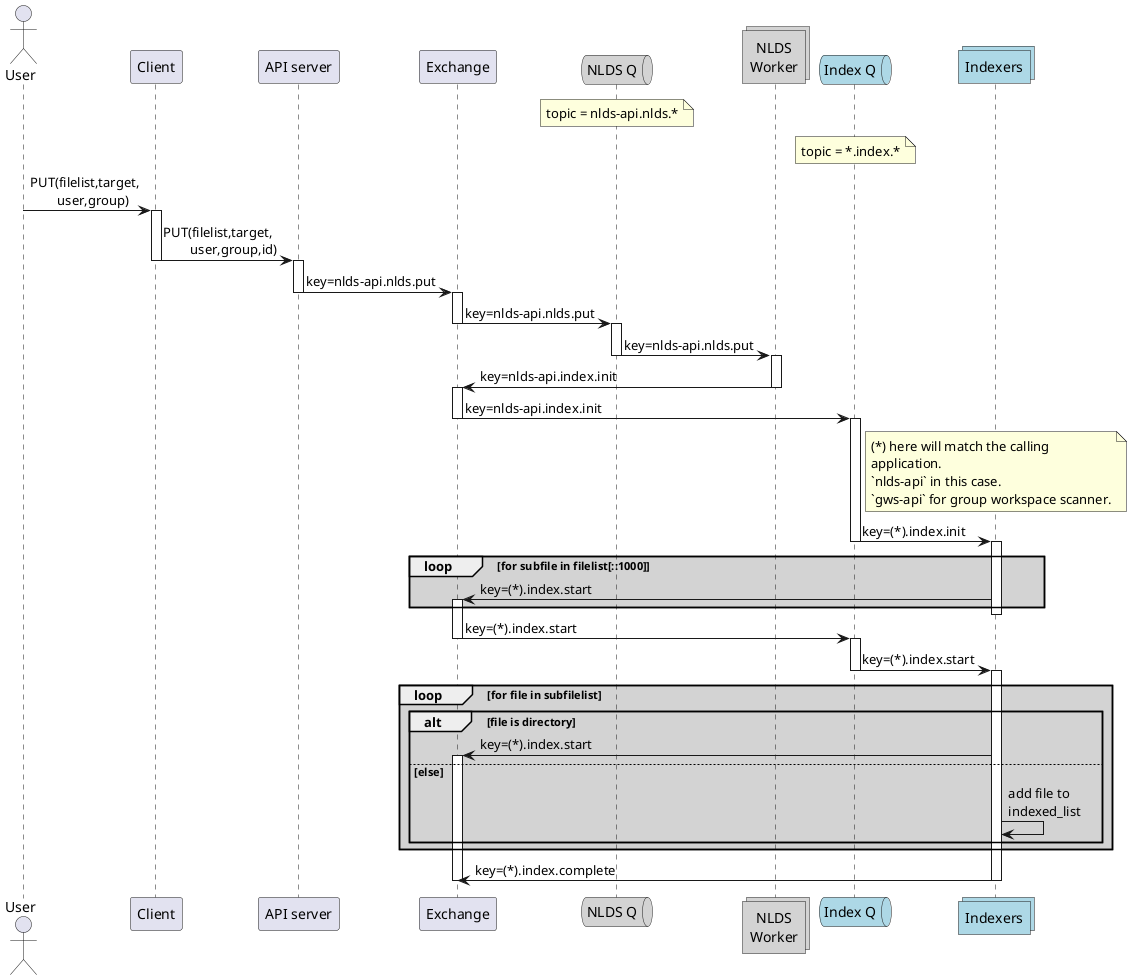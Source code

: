 @startuml message_flow_put1

actor user as "User"
participant client as "Client"
participant server as "API server"
participant wex as "Exchange"

queue qw as "NLDS Q" #lightgrey
note over qw
    topic = nlds-api.nlds.*
end note
collections work as "NLDS\nWorker" #lightgrey
/'
database iddb as "Transaction DB" #lightgrey
'/
queue qs as "Index Q" #lightblue
note over qs
    topic = *.index.*
end note
collections index as "Indexers" #lightblue

user -> client : PUT(filelist,target,\n\tuser,group)
activate client
client -> server : PUT(filelist,target,\n\tuser,group,id)
deactivate client
activate server
server -> wex : key=nlds-api.nlds.put
deactivate server
activate wex
wex -> qw : key=nlds-api.nlds.put
deactivate wex
activate qw
qw -> work : key=nlds-api.nlds.put
deactivate qw

activate work
work -> wex : key=nlds-api.index.init
deactivate work
activate wex
/'work -> iddb : INSERT(id,target,\n\tuser,group)'/
wex -> qs : key=nlds-api.index.init
deactivate wex

note right of qs
    (*) here will match the calling
    application.
    `nlds-api` in this case.
    `gws-api` for group workspace scanner.
end note
activate qs
qs -> index : key=(*).index.init
deactivate qs
activate index
loop #lightgrey for subfile in filelist[::1000]
    index -> wex : key=(*).index.start
    activate wex
end
deactivate index
wex -> qs : key=(*).index.start
deactivate wex
activate qs
qs -> index : key=(*).index.start
deactivate qs
activate index
loop #lightgrey for file in subfilelist 
    alt file is directory
        index -> wex : key=(*).index.start
        activate wex
    else else
        index -> index : add file to\nindexed_list
    end
end
index -> wex : key=(*).index.complete
deactivate index
/'
wex -> qs : key=nlds.index.index
'/
deactivate wex
/'
activate qs
qs -> index : key=nlds.index.index
deactivate qs
activate index
loop #lightgrey for file in filelist 
    index -> index : add file to\nindexed_list
end
index -> wex : key=nlds.index.complete
deactivate index
'/
@enduml